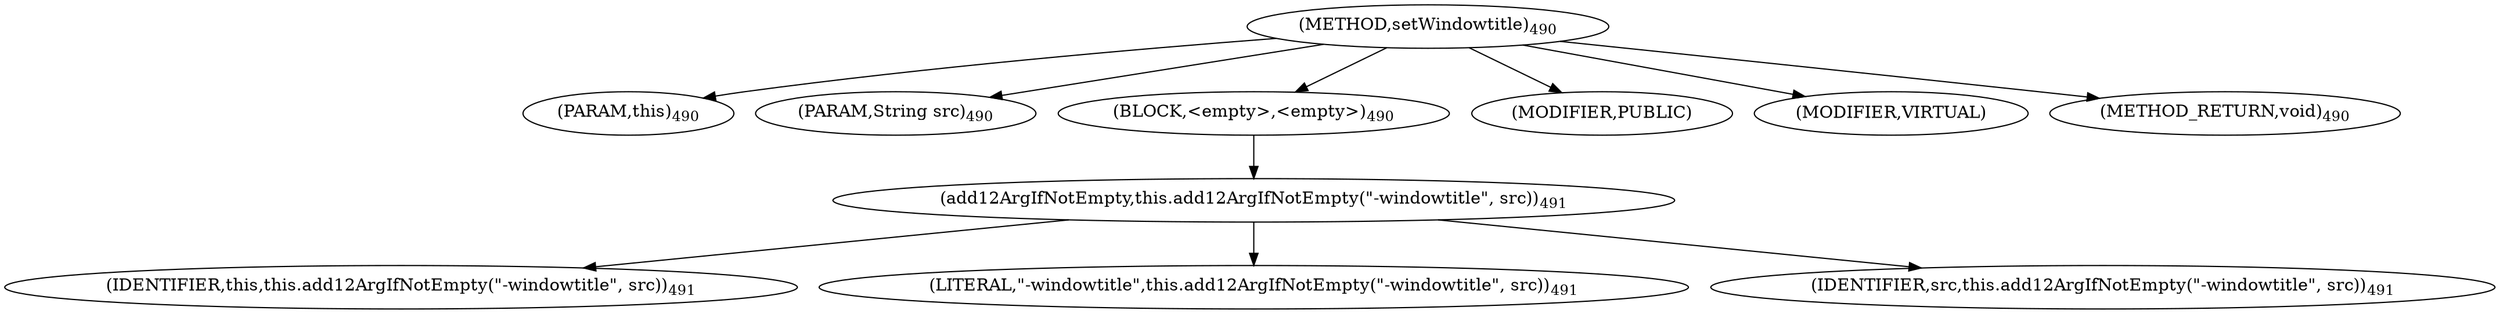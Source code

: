 digraph "setWindowtitle" {  
"1596" [label = <(METHOD,setWindowtitle)<SUB>490</SUB>> ]
"156" [label = <(PARAM,this)<SUB>490</SUB>> ]
"1597" [label = <(PARAM,String src)<SUB>490</SUB>> ]
"1598" [label = <(BLOCK,&lt;empty&gt;,&lt;empty&gt;)<SUB>490</SUB>> ]
"1599" [label = <(add12ArgIfNotEmpty,this.add12ArgIfNotEmpty(&quot;-windowtitle&quot;, src))<SUB>491</SUB>> ]
"155" [label = <(IDENTIFIER,this,this.add12ArgIfNotEmpty(&quot;-windowtitle&quot;, src))<SUB>491</SUB>> ]
"1600" [label = <(LITERAL,&quot;-windowtitle&quot;,this.add12ArgIfNotEmpty(&quot;-windowtitle&quot;, src))<SUB>491</SUB>> ]
"1601" [label = <(IDENTIFIER,src,this.add12ArgIfNotEmpty(&quot;-windowtitle&quot;, src))<SUB>491</SUB>> ]
"1602" [label = <(MODIFIER,PUBLIC)> ]
"1603" [label = <(MODIFIER,VIRTUAL)> ]
"1604" [label = <(METHOD_RETURN,void)<SUB>490</SUB>> ]
  "1596" -> "156" 
  "1596" -> "1597" 
  "1596" -> "1598" 
  "1596" -> "1602" 
  "1596" -> "1603" 
  "1596" -> "1604" 
  "1598" -> "1599" 
  "1599" -> "155" 
  "1599" -> "1600" 
  "1599" -> "1601" 
}

